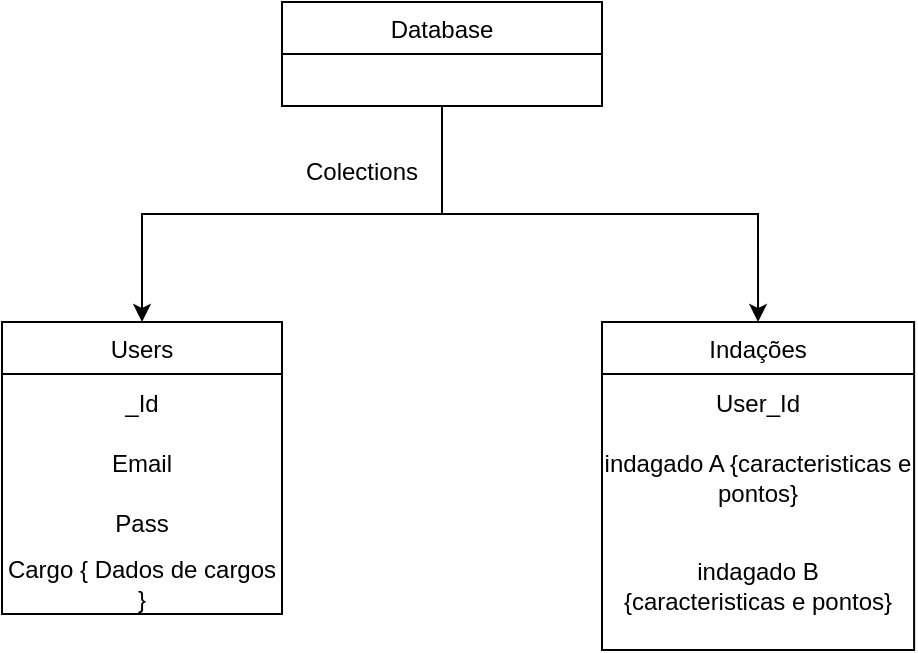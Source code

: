 <mxfile version="20.5.3" type="embed"><diagram id="23iRSUPoRavnBvh4doch" name="Page-1"><mxGraphModel dx="1054" dy="741" grid="1" gridSize="10" guides="1" tooltips="1" connect="1" arrows="1" fold="1" page="1" pageScale="1" pageWidth="827" pageHeight="1169" math="0" shadow="0"><root><mxCell id="0"/><mxCell id="1" parent="0"/><mxCell id="8" style="edgeStyle=orthogonalEdgeStyle;rounded=0;orthogonalLoop=1;jettySize=auto;html=1;exitX=0.5;exitY=1;exitDx=0;exitDy=0;entryX=0.5;entryY=0;entryDx=0;entryDy=0;" edge="1" parent="1" source="2" target="7"><mxGeometry relative="1" as="geometry"/></mxCell><mxCell id="9" style="edgeStyle=orthogonalEdgeStyle;rounded=0;orthogonalLoop=1;jettySize=auto;html=1;exitX=0.5;exitY=1;exitDx=0;exitDy=0;entryX=0.5;entryY=0;entryDx=0;entryDy=0;" edge="1" parent="1" source="2" target="6"><mxGeometry relative="1" as="geometry"/></mxCell><mxCell id="2" value="Database" style="swimlane;fontStyle=0;childLayout=stackLayout;horizontal=1;startSize=26;fillColor=none;horizontalStack=0;resizeParent=1;resizeParentMax=0;resizeLast=0;collapsible=1;marginBottom=0;" vertex="1" parent="1"><mxGeometry x="320" y="70" width="160" height="52" as="geometry"/></mxCell><mxCell id="6" value="Indações" style="swimlane;fontStyle=0;childLayout=stackLayout;horizontal=1;startSize=26;fillColor=none;horizontalStack=0;resizeParent=1;resizeParentMax=0;resizeLast=0;collapsible=1;marginBottom=0;swimlaneLine=1;glass=0;sketch=0;shadow=0;rounded=0;aspect=fixed;" vertex="1" parent="1"><mxGeometry x="480" y="230" width="156.06" height="164" as="geometry"/></mxCell><mxCell id="20" value="User_Id" style="text;html=1;strokeColor=none;fillColor=none;align=center;verticalAlign=middle;whiteSpace=wrap;rounded=0;" vertex="1" parent="6"><mxGeometry y="26" width="156.06" height="30" as="geometry"/></mxCell><mxCell id="21" value="indagado A {caracteristicas e pontos}" style="text;html=1;strokeColor=none;fillColor=none;align=center;verticalAlign=middle;whiteSpace=wrap;rounded=0;" vertex="1" parent="6"><mxGeometry y="56" width="156.06" height="44" as="geometry"/></mxCell><mxCell id="19" value="indagado B&lt;br&gt;{caracteristicas e pontos}" style="text;html=1;strokeColor=none;fillColor=none;align=center;verticalAlign=middle;whiteSpace=wrap;rounded=0;" vertex="1" parent="6"><mxGeometry y="100" width="156.06" height="64" as="geometry"/></mxCell><mxCell id="7" value="Users" style="swimlane;fontStyle=0;childLayout=stackLayout;horizontal=1;startSize=26;fillColor=none;horizontalStack=0;resizeParent=1;resizeParentMax=0;resizeLast=0;collapsible=1;marginBottom=0;" vertex="1" parent="1"><mxGeometry x="180" y="230" width="140" height="146" as="geometry"/></mxCell><mxCell id="22" value="_Id" style="text;html=1;strokeColor=none;fillColor=none;align=center;verticalAlign=middle;whiteSpace=wrap;rounded=0;" vertex="1" parent="7"><mxGeometry y="26" width="140" height="30" as="geometry"/></mxCell><mxCell id="18" value="Email" style="text;html=1;strokeColor=none;fillColor=none;align=center;verticalAlign=middle;whiteSpace=wrap;rounded=0;" vertex="1" parent="7"><mxGeometry y="56" width="140" height="30" as="geometry"/></mxCell><mxCell id="17" value="Pass" style="text;html=1;strokeColor=none;fillColor=none;align=center;verticalAlign=middle;whiteSpace=wrap;rounded=0;" vertex="1" parent="7"><mxGeometry y="86" width="140" height="30" as="geometry"/></mxCell><mxCell id="14" value="Cargo { Dados de cargos }" style="text;html=1;strokeColor=none;fillColor=none;align=center;verticalAlign=middle;whiteSpace=wrap;rounded=0;" vertex="1" parent="7"><mxGeometry y="116" width="140" height="30" as="geometry"/></mxCell><mxCell id="10" value="Colections" style="text;html=1;strokeColor=none;fillColor=none;align=center;verticalAlign=middle;whiteSpace=wrap;rounded=0;" vertex="1" parent="1"><mxGeometry x="330" y="140" width="60" height="30" as="geometry"/></mxCell></root></mxGraphModel></diagram></mxfile>